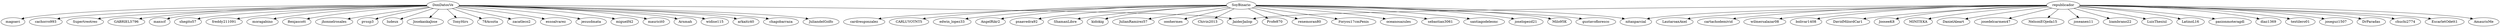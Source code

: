 strict digraph {
"republicador" -> "textilero01"
"republicador" -> "joseguz1507"
"republicador" -> "DrParadas"
"republicador" -> "chuchi2774"
"republicador" -> "EscarletOdett1"
"republicador" -> "JaiderJailop"
"republicador" -> "AmaurisMe"
"republicador" -> "LautaroaxAxel"
"republicador" -> "nitanparcial"
"republicador" -> "cartachodemivid"
"republicador" -> "wilmersalazar08"
"republicador" -> "bolivar1408"
"republicador" -> "DavidMilordCar1"
"republicador" -> "JooseeK8"
"republicador" -> "MINITEKA"
"republicador" -> "DanielAleart"
"republicador" -> "josedelcarmen47"
"republicador" -> "NelsonEOjeda15"
"republicador" -> "joseanen11"
"republicador" -> "lzambrano22"
"republicador" -> "LuisThesiul"
"republicador" -> "LatinoL16"
"republicador" -> "pasionmoteragdl"
"republicador" -> "diaz1369"
"DonDatosVe" -> "widise115"
"DonDatosVe" -> "arkaitz40"
"DonDatosVe" -> "chagobarraza"
"DonDatosVe" -> "JuliandelGolfo"
"DonDatosVe" -> "JaiderJailop"
"DonDatosVe" -> "magoavi"
"DonDatosVe" -> "cachorro993"
"DonDatosVe" -> "Supertreotreo"
"DonDatosVe" -> "GABRIEL5796"
"DonDatosVe" -> "maxscf"
"DonDatosVe" -> "shegito57"
"DonDatosVe" -> "freddy211091"
"DonDatosVe" -> "moragabino"
"DonDatosVe" -> "Benjascott"
"DonDatosVe" -> "jhonnelrosales"
"DonDatosVe" -> "pvssp3"
"DonDatosVe" -> "ludeux"
"DonDatosVe" -> "JosekankaJose"
"DonDatosVe" -> "TonyHirs"
"DonDatosVe" -> "78Acozta"
"DonDatosVe" -> "zacatleco2"
"DonDatosVe" -> "essoalvarez"
"DonDatosVe" -> "jesusdmata"
"DonDatosVe" -> "miguelf42"
"DonDatosVe" -> "mauricit0"
"DonDatosVe" -> "Arnmah"
"SoyBinario" -> "joselopezd21"
"SoyBinario" -> "Milo95K"
"SoyBinario" -> "gustavofloresco"
"SoyBinario" -> "cardresgonzalez"
"SoyBinario" -> "CARLUYOTNT5"
"SoyBinario" -> "edwin_lopez33"
"SoyBinario" -> "AngelRikr2"
"SoyBinario" -> "psaavedra92"
"SoyBinario" -> "ShamanLibre"
"SoyBinario" -> "nitanparcial"
"SoyBinario" -> "kidokig"
"SoyBinario" -> "JulianRamirez57"
"SoyBinario" -> "ooohermes"
"SoyBinario" -> "Chivin2013"
"SoyBinario" -> "Profe870"
"SoyBinario" -> "renemoran80"
"SoyBinario" -> "Foryou17cmPenis"
"SoyBinario" -> "oceanosazules"
"SoyBinario" -> "sebastian3061"
"SoyBinario" -> "santiagodeleonc"
}